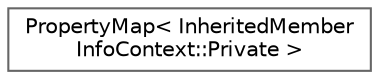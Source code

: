 digraph "Graphical Class Hierarchy"
{
 // INTERACTIVE_SVG=YES
 // LATEX_PDF_SIZE
  bgcolor="transparent";
  edge [fontname=Helvetica,fontsize=10,labelfontname=Helvetica,labelfontsize=10];
  node [fontname=Helvetica,fontsize=10,shape=box,height=0.2,width=0.4];
  rankdir="LR";
  Node0 [id="Node000000",label="PropertyMap\< InheritedMember\lInfoContext::Private \>",height=0.2,width=0.4,color="grey40", fillcolor="white", style="filled",URL="$d5/dbf/class_property_map.html",tooltip=" "];
}
